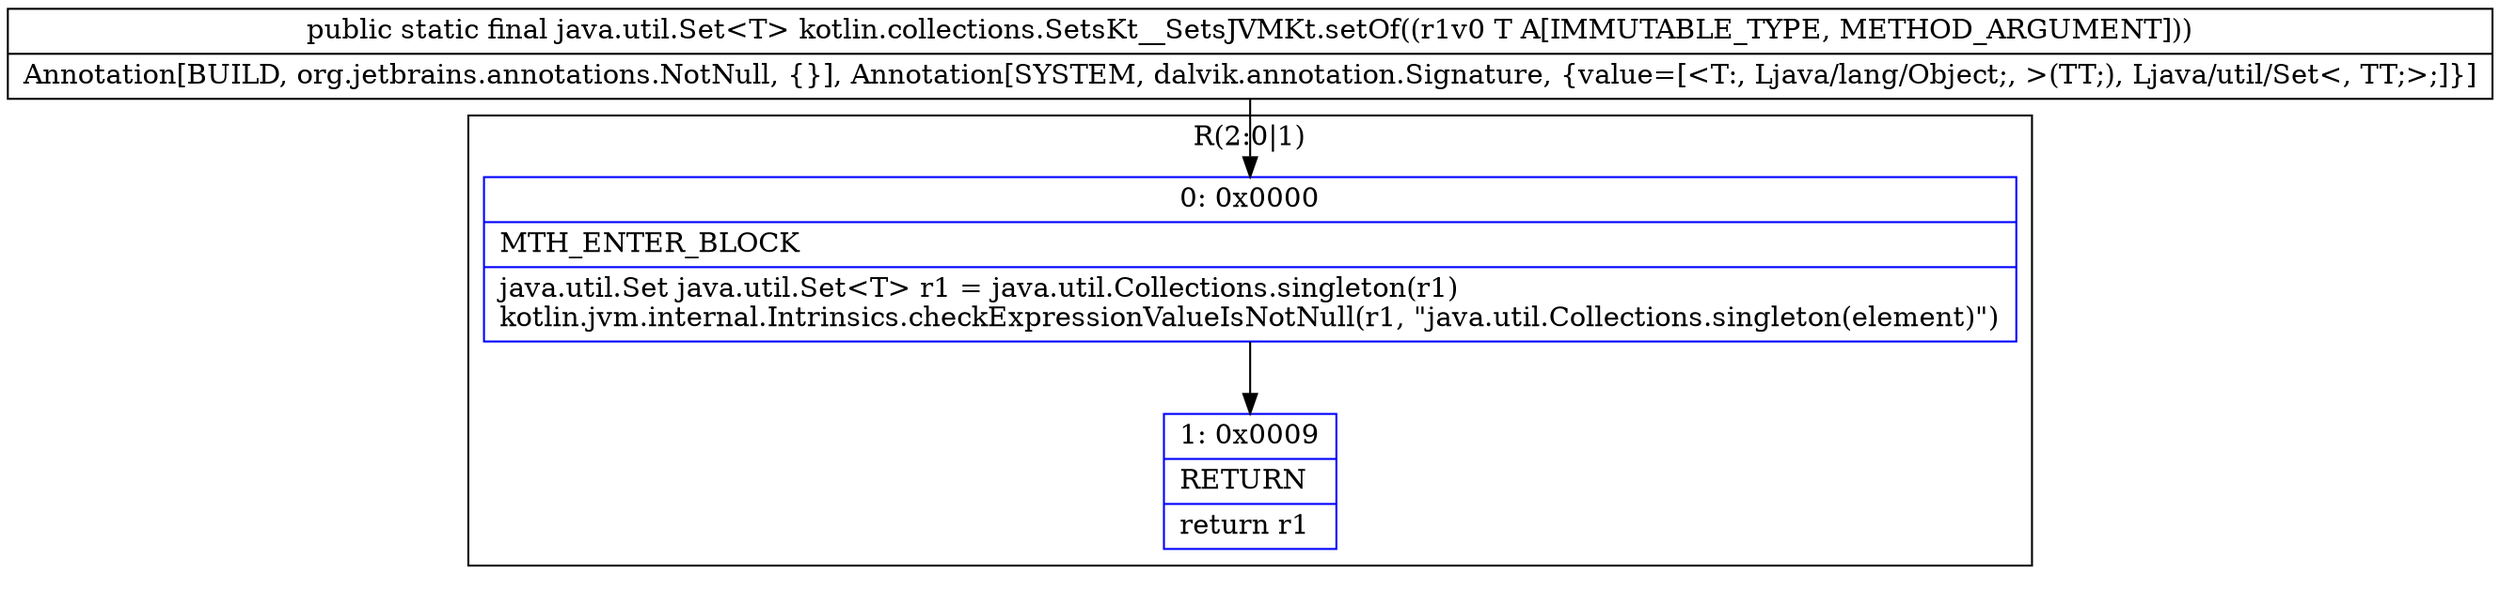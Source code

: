 digraph "CFG forkotlin.collections.SetsKt__SetsJVMKt.setOf(Ljava\/lang\/Object;)Ljava\/util\/Set;" {
subgraph cluster_Region_123218682 {
label = "R(2:0|1)";
node [shape=record,color=blue];
Node_0 [shape=record,label="{0\:\ 0x0000|MTH_ENTER_BLOCK\l|java.util.Set java.util.Set\<T\> r1 = java.util.Collections.singleton(r1)\lkotlin.jvm.internal.Intrinsics.checkExpressionValueIsNotNull(r1, \"java.util.Collections.singleton(element)\")\l}"];
Node_1 [shape=record,label="{1\:\ 0x0009|RETURN\l|return r1\l}"];
}
MethodNode[shape=record,label="{public static final java.util.Set\<T\> kotlin.collections.SetsKt__SetsJVMKt.setOf((r1v0 T A[IMMUTABLE_TYPE, METHOD_ARGUMENT]))  | Annotation[BUILD, org.jetbrains.annotations.NotNull, \{\}], Annotation[SYSTEM, dalvik.annotation.Signature, \{value=[\<T:, Ljava\/lang\/Object;, \>(TT;), Ljava\/util\/Set\<, TT;\>;]\}]\l}"];
MethodNode -> Node_0;
Node_0 -> Node_1;
}

